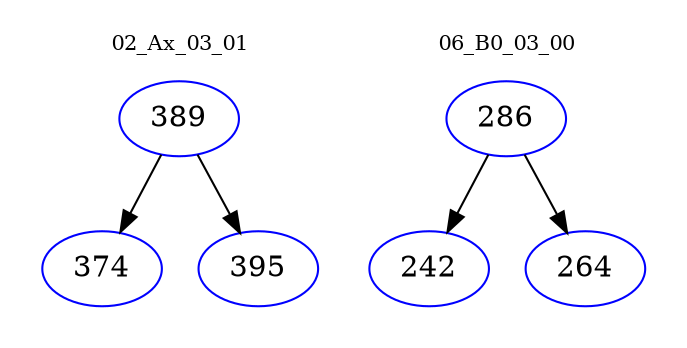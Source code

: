 digraph{
subgraph cluster_0 {
color = white
label = "02_Ax_03_01";
fontsize=10;
T0_389 [label="389", color="blue"]
T0_389 -> T0_374 [color="black"]
T0_374 [label="374", color="blue"]
T0_389 -> T0_395 [color="black"]
T0_395 [label="395", color="blue"]
}
subgraph cluster_1 {
color = white
label = "06_B0_03_00";
fontsize=10;
T1_286 [label="286", color="blue"]
T1_286 -> T1_242 [color="black"]
T1_242 [label="242", color="blue"]
T1_286 -> T1_264 [color="black"]
T1_264 [label="264", color="blue"]
}
}
